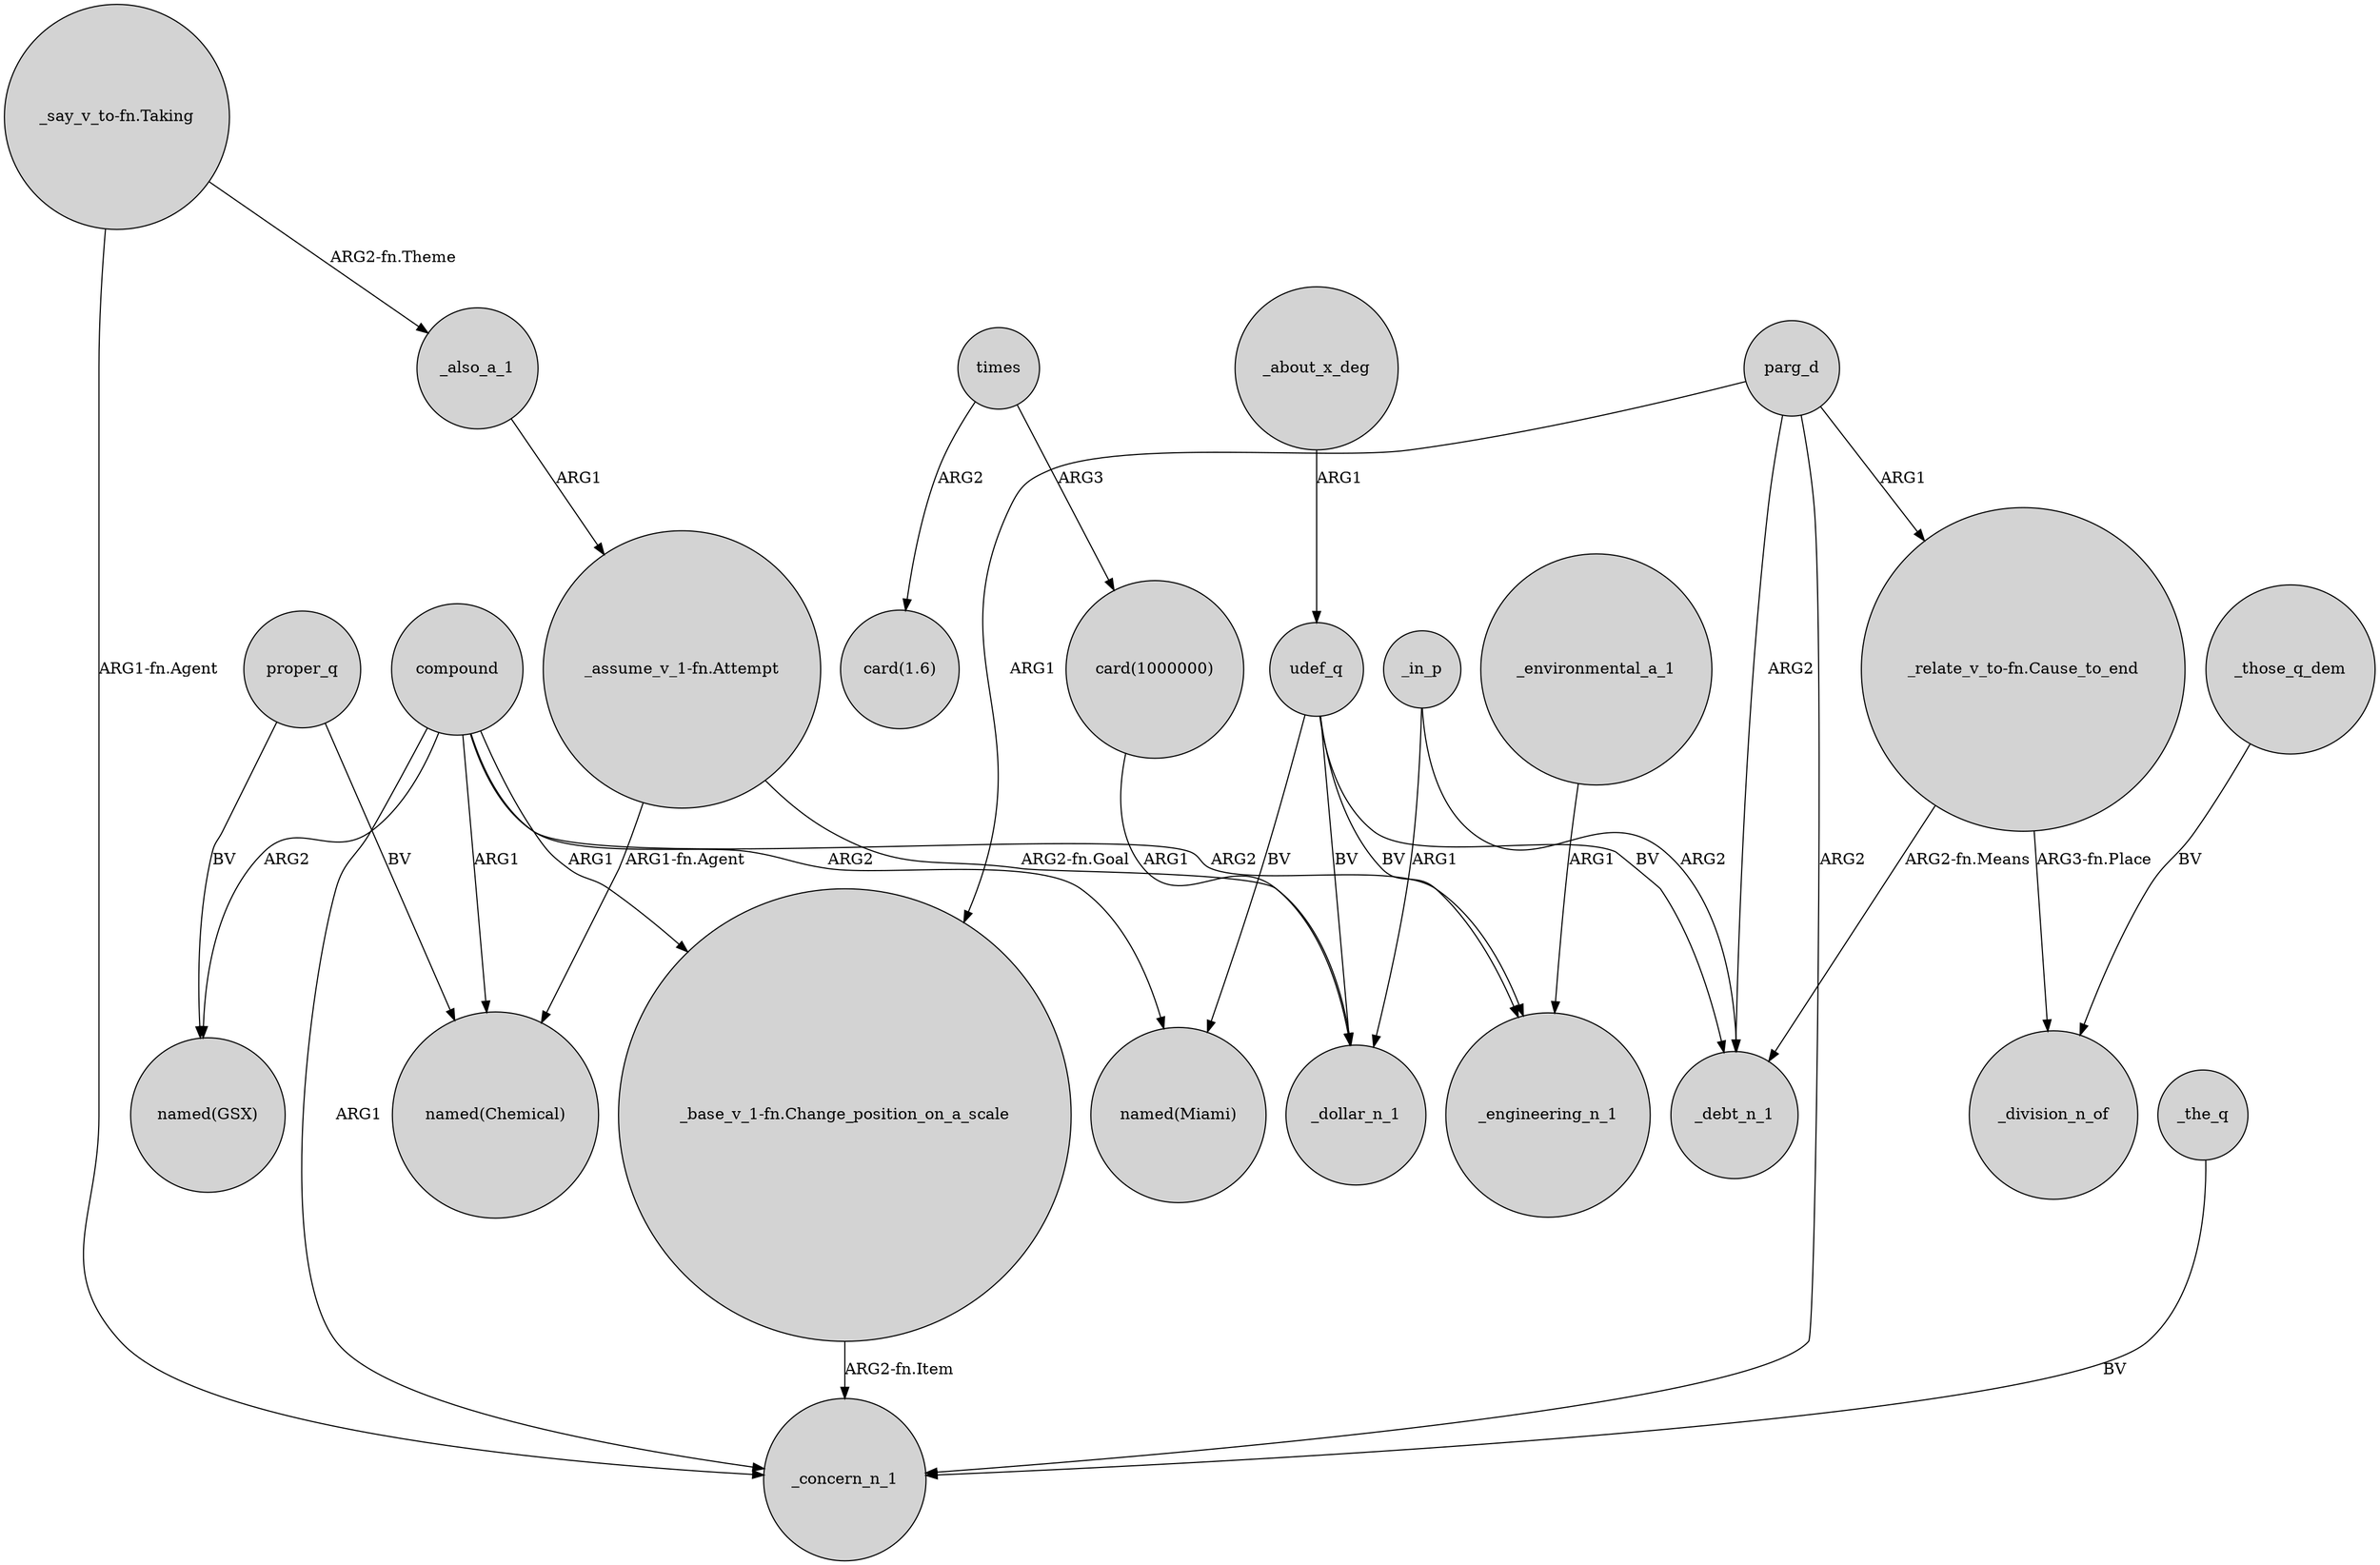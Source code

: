 digraph {
	node [shape=circle style=filled]
	"_relate_v_to-fn.Cause_to_end" -> _debt_n_1 [label="ARG2-fn.Means"]
	"_base_v_1-fn.Change_position_on_a_scale" -> _concern_n_1 [label="ARG2-fn.Item"]
	"_say_v_to-fn.Taking" -> _concern_n_1 [label="ARG1-fn.Agent"]
	udef_q -> "named(Miami)" [label=BV]
	_environmental_a_1 -> _engineering_n_1 [label=ARG1]
	_those_q_dem -> _division_n_of [label=BV]
	times -> "card(1.6)" [label=ARG2]
	parg_d -> "_base_v_1-fn.Change_position_on_a_scale" [label=ARG1]
	times -> "card(1000000)" [label=ARG3]
	"_assume_v_1-fn.Attempt" -> _dollar_n_1 [label="ARG2-fn.Goal"]
	_the_q -> _concern_n_1 [label=BV]
	proper_q -> "named(Chemical)" [label=BV]
	compound -> "named(Miami)" [label=ARG2]
	_about_x_deg -> udef_q [label=ARG1]
	udef_q -> _engineering_n_1 [label=BV]
	_in_p -> _dollar_n_1 [label=ARG1]
	_also_a_1 -> "_assume_v_1-fn.Attempt" [label=ARG1]
	compound -> _engineering_n_1 [label=ARG2]
	parg_d -> _concern_n_1 [label=ARG2]
	udef_q -> _debt_n_1 [label=BV]
	parg_d -> "_relate_v_to-fn.Cause_to_end" [label=ARG1]
	"_assume_v_1-fn.Attempt" -> "named(Chemical)" [label="ARG1-fn.Agent"]
	proper_q -> "named(GSX)" [label=BV]
	udef_q -> _dollar_n_1 [label=BV]
	compound -> "named(GSX)" [label=ARG2]
	compound -> _concern_n_1 [label=ARG1]
	"card(1000000)" -> _dollar_n_1 [label=ARG1]
	compound -> "_base_v_1-fn.Change_position_on_a_scale" [label=ARG1]
	_in_p -> _debt_n_1 [label=ARG2]
	compound -> "named(Chemical)" [label=ARG1]
	parg_d -> _debt_n_1 [label=ARG2]
	"_relate_v_to-fn.Cause_to_end" -> _division_n_of [label="ARG3-fn.Place"]
	"_say_v_to-fn.Taking" -> _also_a_1 [label="ARG2-fn.Theme"]
}
